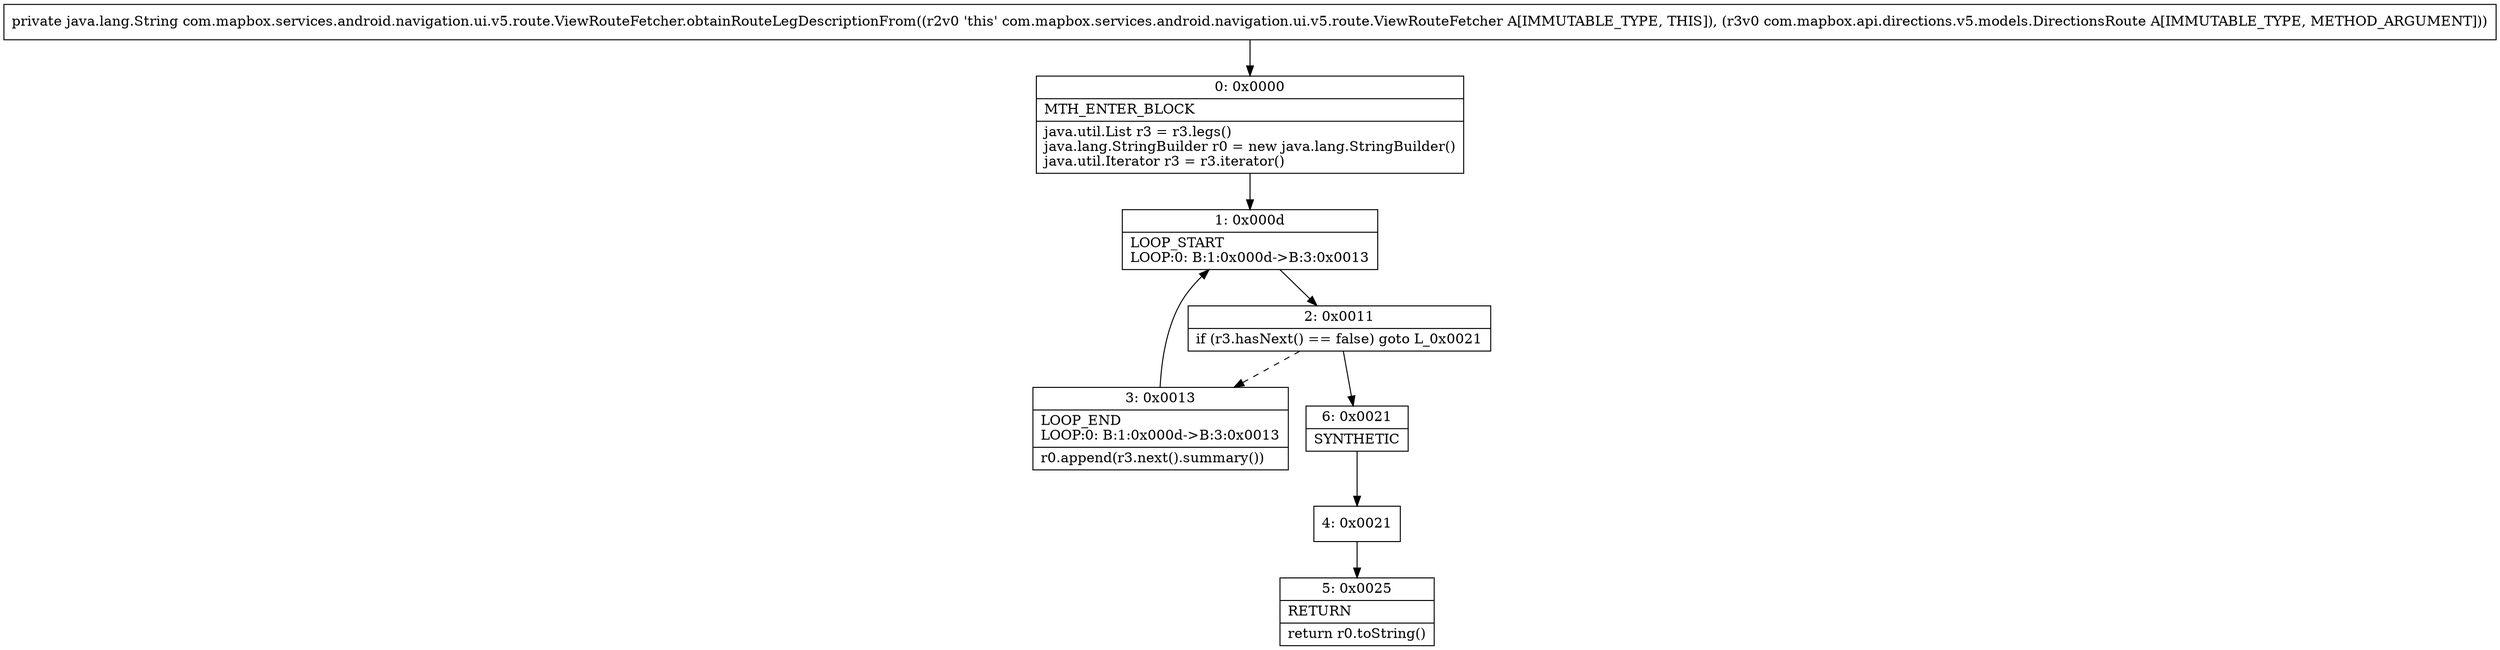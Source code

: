 digraph "CFG forcom.mapbox.services.android.navigation.ui.v5.route.ViewRouteFetcher.obtainRouteLegDescriptionFrom(Lcom\/mapbox\/api\/directions\/v5\/models\/DirectionsRoute;)Ljava\/lang\/String;" {
Node_0 [shape=record,label="{0\:\ 0x0000|MTH_ENTER_BLOCK\l|java.util.List r3 = r3.legs()\ljava.lang.StringBuilder r0 = new java.lang.StringBuilder()\ljava.util.Iterator r3 = r3.iterator()\l}"];
Node_1 [shape=record,label="{1\:\ 0x000d|LOOP_START\lLOOP:0: B:1:0x000d\-\>B:3:0x0013\l}"];
Node_2 [shape=record,label="{2\:\ 0x0011|if (r3.hasNext() == false) goto L_0x0021\l}"];
Node_3 [shape=record,label="{3\:\ 0x0013|LOOP_END\lLOOP:0: B:1:0x000d\-\>B:3:0x0013\l|r0.append(r3.next().summary())\l}"];
Node_4 [shape=record,label="{4\:\ 0x0021}"];
Node_5 [shape=record,label="{5\:\ 0x0025|RETURN\l|return r0.toString()\l}"];
Node_6 [shape=record,label="{6\:\ 0x0021|SYNTHETIC\l}"];
MethodNode[shape=record,label="{private java.lang.String com.mapbox.services.android.navigation.ui.v5.route.ViewRouteFetcher.obtainRouteLegDescriptionFrom((r2v0 'this' com.mapbox.services.android.navigation.ui.v5.route.ViewRouteFetcher A[IMMUTABLE_TYPE, THIS]), (r3v0 com.mapbox.api.directions.v5.models.DirectionsRoute A[IMMUTABLE_TYPE, METHOD_ARGUMENT])) }"];
MethodNode -> Node_0;
Node_0 -> Node_1;
Node_1 -> Node_2;
Node_2 -> Node_3[style=dashed];
Node_2 -> Node_6;
Node_3 -> Node_1;
Node_4 -> Node_5;
Node_6 -> Node_4;
}

